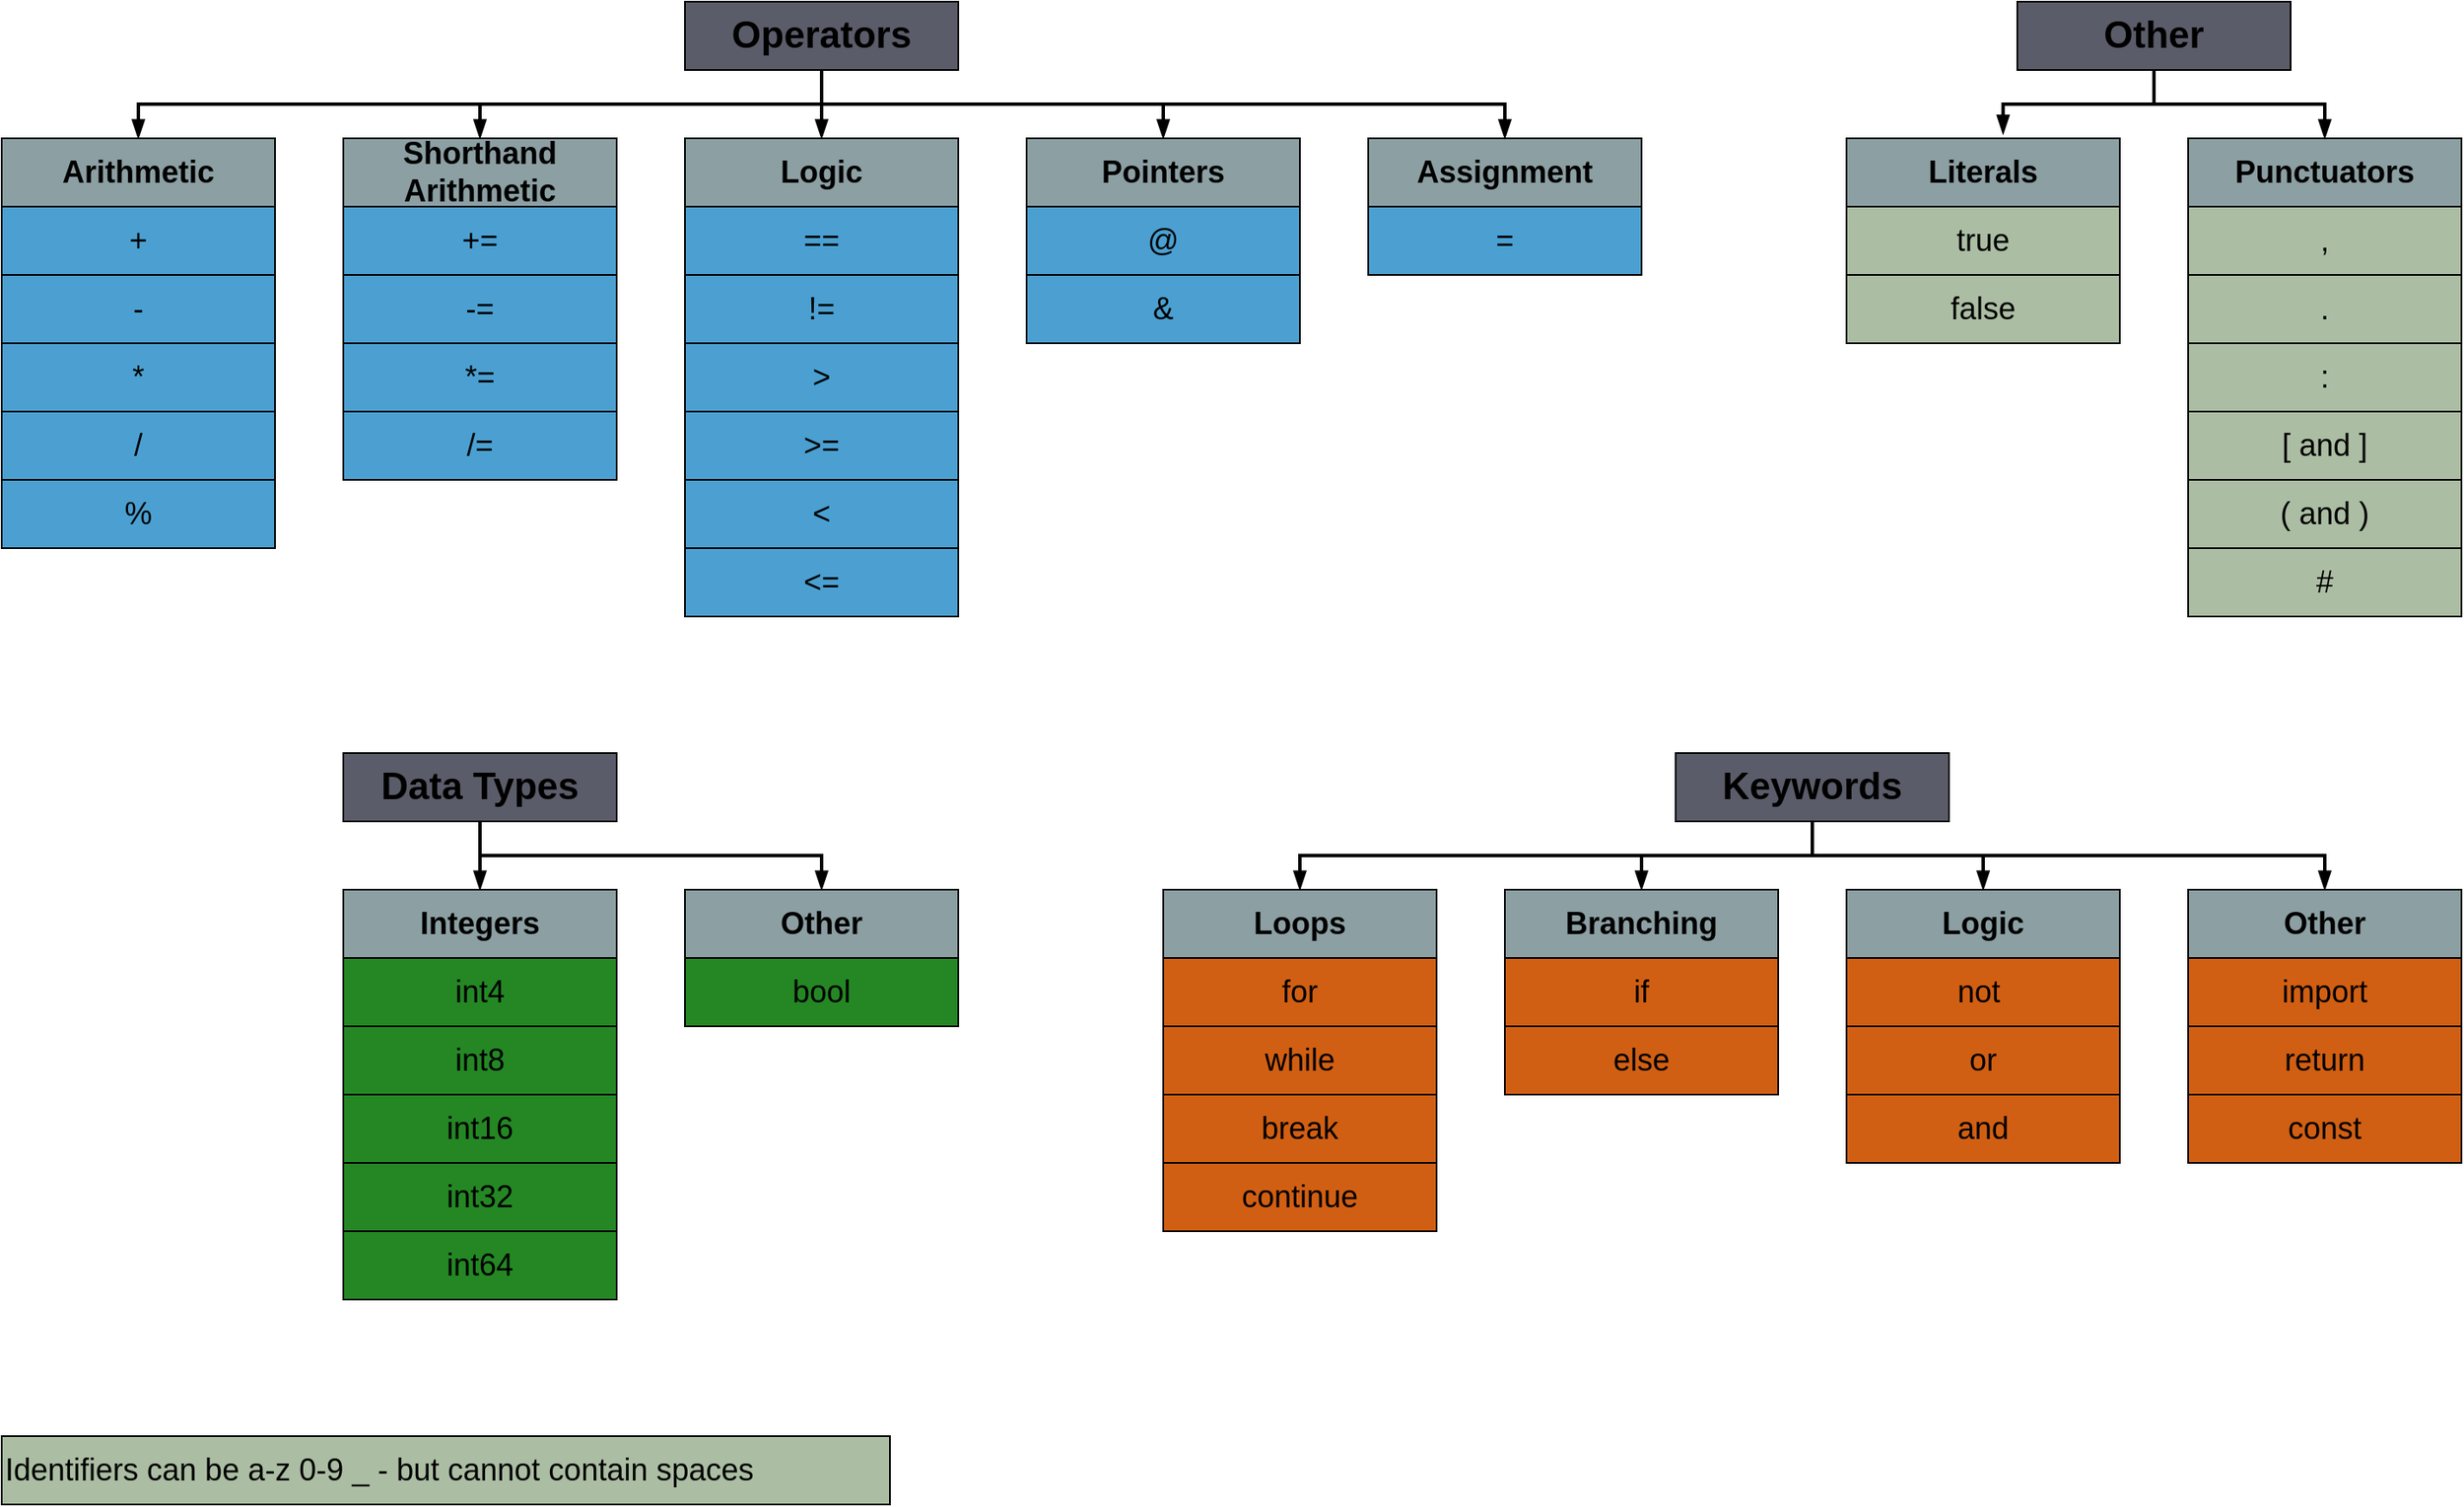 <mxfile version="20.3.0" type="device"><diagram id="w6v9-irC-GudV_kMemP5" name="Page-1"><mxGraphModel dx="2214" dy="934" grid="1" gridSize="10" guides="1" tooltips="1" connect="1" arrows="1" fold="1" page="0" pageScale="1" pageWidth="1169" pageHeight="827" math="0" shadow="0"><root><mxCell id="0"/><mxCell id="1" parent="0"/><mxCell id="pc_-jFDMmifI8Evs6b9K-32" style="edgeStyle=orthogonalEdgeStyle;rounded=0;orthogonalLoop=1;jettySize=auto;html=1;strokeWidth=2;fontSize=22;endArrow=blockThin;endFill=1;" parent="1" source="pc_-jFDMmifI8Evs6b9K-1" edge="1"><mxGeometry relative="1" as="geometry"><mxPoint x="840.034" y="720" as="targetPoint"/><Array as="points"><mxPoint x="740" y="700"/><mxPoint x="840" y="700"/></Array></mxGeometry></mxCell><mxCell id="pc_-jFDMmifI8Evs6b9K-33" style="edgeStyle=orthogonalEdgeStyle;rounded=0;orthogonalLoop=1;jettySize=auto;html=1;entryX=0.5;entryY=0;entryDx=0;entryDy=0;strokeWidth=2;fontSize=22;endArrow=blockThin;endFill=1;" parent="1" source="pc_-jFDMmifI8Evs6b9K-1" edge="1"><mxGeometry relative="1" as="geometry"><mxPoint x="1040" y="720" as="targetPoint"/><Array as="points"><mxPoint x="740" y="700"/><mxPoint x="1040" y="700"/></Array></mxGeometry></mxCell><mxCell id="pc_-jFDMmifI8Evs6b9K-34" style="edgeStyle=orthogonalEdgeStyle;rounded=0;orthogonalLoop=1;jettySize=auto;html=1;entryX=0.5;entryY=0;entryDx=0;entryDy=0;strokeWidth=2;fontSize=22;endArrow=blockThin;endFill=1;" parent="1" source="pc_-jFDMmifI8Evs6b9K-1" target="pc_-jFDMmifI8Evs6b9K-19" edge="1"><mxGeometry relative="1" as="geometry"/></mxCell><mxCell id="pc_-jFDMmifI8Evs6b9K-35" style="edgeStyle=orthogonalEdgeStyle;rounded=0;orthogonalLoop=1;jettySize=auto;html=1;strokeWidth=2;fontSize=22;endArrow=blockThin;endFill=1;" parent="1" source="pc_-jFDMmifI8Evs6b9K-1" target="pc_-jFDMmifI8Evs6b9K-18" edge="1"><mxGeometry relative="1" as="geometry"><Array as="points"><mxPoint x="740" y="700"/><mxPoint x="440" y="700"/></Array></mxGeometry></mxCell><mxCell id="pc_-jFDMmifI8Evs6b9K-1" value="Keywords" style="rounded=0;whiteSpace=wrap;html=1;fontStyle=1;fontSize=22;fillColor=#5B5C69;" parent="1" vertex="1"><mxGeometry x="660" y="640" width="160" height="40" as="geometry"/></mxCell><mxCell id="pc_-jFDMmifI8Evs6b9K-2" value="for" style="rounded=0;whiteSpace=wrap;html=1;fontStyle=0;fontSize=18;align=center;fillColor=#D15F13;" parent="1" vertex="1"><mxGeometry x="360" y="760" width="160" height="40" as="geometry"/></mxCell><mxCell id="pc_-jFDMmifI8Evs6b9K-4" value="while" style="rounded=0;whiteSpace=wrap;html=1;fontStyle=0;fontSize=18;align=center;fillColor=#D15F13;" parent="1" vertex="1"><mxGeometry x="360" y="800" width="160" height="40" as="geometry"/></mxCell><mxCell id="pc_-jFDMmifI8Evs6b9K-5" value="if" style="rounded=0;whiteSpace=wrap;html=1;fontStyle=0;fontSize=18;align=center;fillColor=#D15F13;" parent="1" vertex="1"><mxGeometry x="560" y="760" width="160" height="40" as="geometry"/></mxCell><mxCell id="pc_-jFDMmifI8Evs6b9K-77" style="edgeStyle=orthogonalEdgeStyle;rounded=0;orthogonalLoop=1;jettySize=auto;html=1;entryX=0.5;entryY=0;entryDx=0;entryDy=0;strokeWidth=2;fontSize=18;endArrow=blockThin;endFill=1;" parent="1" source="pc_-jFDMmifI8Evs6b9K-6" edge="1"><mxGeometry relative="1" as="geometry"><mxPoint x="-40" y="720" as="targetPoint"/></mxGeometry></mxCell><mxCell id="pc_-jFDMmifI8Evs6b9K-79" style="edgeStyle=orthogonalEdgeStyle;rounded=0;orthogonalLoop=1;jettySize=auto;html=1;strokeWidth=2;fontSize=18;endArrow=blockThin;endFill=1;" parent="1" source="pc_-jFDMmifI8Evs6b9K-6" target="pc_-jFDMmifI8Evs6b9K-75" edge="1"><mxGeometry relative="1" as="geometry"><Array as="points"><mxPoint x="-40" y="700"/><mxPoint x="160" y="700"/></Array></mxGeometry></mxCell><mxCell id="pc_-jFDMmifI8Evs6b9K-6" value="Data Types" style="rounded=0;whiteSpace=wrap;html=1;fontStyle=1;fontSize=22;fillColor=#5B5C69;" parent="1" vertex="1"><mxGeometry x="-120" y="640" width="160" height="40" as="geometry"/></mxCell><mxCell id="pc_-jFDMmifI8Evs6b9K-59" style="edgeStyle=orthogonalEdgeStyle;rounded=0;orthogonalLoop=1;jettySize=auto;html=1;strokeWidth=2;fontSize=18;endArrow=blockThin;endFill=1;" parent="1" source="pc_-jFDMmifI8Evs6b9K-7" target="pc_-jFDMmifI8Evs6b9K-54" edge="1"><mxGeometry relative="1" as="geometry"><Array as="points"><mxPoint x="160" y="260"/><mxPoint x="-40" y="260"/></Array></mxGeometry></mxCell><mxCell id="pc_-jFDMmifI8Evs6b9K-60" style="edgeStyle=orthogonalEdgeStyle;rounded=0;orthogonalLoop=1;jettySize=auto;html=1;entryX=0.5;entryY=0;entryDx=0;entryDy=0;strokeWidth=2;fontSize=18;endArrow=blockThin;endFill=1;" parent="1" source="pc_-jFDMmifI8Evs6b9K-7" target="pc_-jFDMmifI8Evs6b9K-48" edge="1"><mxGeometry relative="1" as="geometry"><Array as="points"><mxPoint x="160" y="260"/><mxPoint x="-240" y="260"/></Array></mxGeometry></mxCell><mxCell id="pc_-jFDMmifI8Evs6b9K-61" style="edgeStyle=orthogonalEdgeStyle;rounded=0;orthogonalLoop=1;jettySize=auto;html=1;entryX=0.5;entryY=0;entryDx=0;entryDy=0;strokeWidth=2;fontSize=18;endArrow=blockThin;endFill=1;" parent="1" source="pc_-jFDMmifI8Evs6b9K-7" target="pc_-jFDMmifI8Evs6b9K-49" edge="1"><mxGeometry relative="1" as="geometry"><Array as="points"><mxPoint x="160" y="260"/><mxPoint x="160" y="260"/></Array></mxGeometry></mxCell><mxCell id="pc_-jFDMmifI8Evs6b9K-104" style="edgeStyle=orthogonalEdgeStyle;rounded=0;orthogonalLoop=1;jettySize=auto;html=1;entryX=0.5;entryY=0;entryDx=0;entryDy=0;strokeWidth=2;fontSize=18;endArrow=blockThin;endFill=1;" parent="1" source="pc_-jFDMmifI8Evs6b9K-7" target="pc_-jFDMmifI8Evs6b9K-101" edge="1"><mxGeometry relative="1" as="geometry"><Array as="points"><mxPoint x="160" y="260"/><mxPoint x="360" y="260"/></Array></mxGeometry></mxCell><mxCell id="pc_-jFDMmifI8Evs6b9K-107" style="edgeStyle=orthogonalEdgeStyle;rounded=0;orthogonalLoop=1;jettySize=auto;html=1;strokeWidth=2;fontSize=18;endArrow=blockThin;endFill=1;" parent="1" source="pc_-jFDMmifI8Evs6b9K-7" target="pc_-jFDMmifI8Evs6b9K-105" edge="1"><mxGeometry relative="1" as="geometry"><Array as="points"><mxPoint x="160" y="260"/><mxPoint x="560" y="260"/></Array></mxGeometry></mxCell><mxCell id="pc_-jFDMmifI8Evs6b9K-7" value="Operators" style="rounded=0;whiteSpace=wrap;html=1;fontStyle=1;fontSize=22;fillColor=#5B5C69;" parent="1" vertex="1"><mxGeometry x="80" y="200" width="160" height="40" as="geometry"/></mxCell><mxCell id="pc_-jFDMmifI8Evs6b9K-10" value="else" style="rounded=0;whiteSpace=wrap;html=1;fontStyle=0;fontSize=18;align=center;fillColor=#D15F13;" parent="1" vertex="1"><mxGeometry x="560" y="800" width="160" height="40" as="geometry"/></mxCell><mxCell id="pc_-jFDMmifI8Evs6b9K-15" value="continue" style="rounded=0;whiteSpace=wrap;html=1;fontStyle=0;fontSize=18;align=center;fillColor=#D15F13;" parent="1" vertex="1"><mxGeometry x="360" y="880" width="160" height="40" as="geometry"/></mxCell><mxCell id="pc_-jFDMmifI8Evs6b9K-16" value="break" style="rounded=0;whiteSpace=wrap;html=1;fontStyle=0;fontSize=18;align=center;fillColor=#D15F13;" parent="1" vertex="1"><mxGeometry x="360" y="840" width="160" height="40" as="geometry"/></mxCell><mxCell id="pc_-jFDMmifI8Evs6b9K-18" value="Loops" style="rounded=0;whiteSpace=wrap;html=1;fontStyle=1;fontSize=18;align=center;fillColor=#8C9FA3;" parent="1" vertex="1"><mxGeometry x="360" y="720" width="160" height="40" as="geometry"/></mxCell><mxCell id="pc_-jFDMmifI8Evs6b9K-19" value="Branching" style="rounded=0;whiteSpace=wrap;html=1;fontStyle=1;fontSize=18;align=center;fillColor=#8C9FA3;" parent="1" vertex="1"><mxGeometry x="560" y="720" width="160" height="40" as="geometry"/></mxCell><mxCell id="pc_-jFDMmifI8Evs6b9K-24" value="true" style="rounded=0;whiteSpace=wrap;html=1;fontStyle=0;fontSize=18;align=center;fillColor=#ABBDA3;" parent="1" vertex="1"><mxGeometry x="760" y="320" width="160" height="40" as="geometry"/></mxCell><mxCell id="pc_-jFDMmifI8Evs6b9K-25" value="false" style="rounded=0;whiteSpace=wrap;html=1;fontStyle=0;fontSize=18;align=center;fillColor=#ABBDA3;" parent="1" vertex="1"><mxGeometry x="760" y="360" width="160" height="40" as="geometry"/></mxCell><mxCell id="pc_-jFDMmifI8Evs6b9K-36" value="import" style="rounded=0;whiteSpace=wrap;html=1;fontStyle=0;fontSize=18;align=center;fillColor=#D15F13;" parent="1" vertex="1"><mxGeometry x="960" y="760" width="160" height="40" as="geometry"/></mxCell><mxCell id="pc_-jFDMmifI8Evs6b9K-37" value="return" style="rounded=0;whiteSpace=wrap;html=1;fontStyle=0;fontSize=18;align=center;fillColor=#D15F13;" parent="1" vertex="1"><mxGeometry x="960" y="800" width="160" height="40" as="geometry"/></mxCell><mxCell id="pc_-jFDMmifI8Evs6b9K-38" value="Other" style="rounded=0;whiteSpace=wrap;html=1;fontStyle=1;fontSize=18;align=center;fillColor=#8C9FA3;" parent="1" vertex="1"><mxGeometry x="960" y="720" width="160" height="40" as="geometry"/></mxCell><mxCell id="pc_-jFDMmifI8Evs6b9K-39" value="not&amp;nbsp;" style="rounded=0;whiteSpace=wrap;html=1;fontStyle=0;fontSize=18;align=center;fillColor=#D15F13;" parent="1" vertex="1"><mxGeometry x="760" y="760" width="160" height="40" as="geometry"/></mxCell><mxCell id="pc_-jFDMmifI8Evs6b9K-40" value="or" style="rounded=0;whiteSpace=wrap;html=1;fontStyle=0;fontSize=18;align=center;fillColor=#D15F13;" parent="1" vertex="1"><mxGeometry x="760" y="800" width="160" height="40" as="geometry"/></mxCell><mxCell id="pc_-jFDMmifI8Evs6b9K-41" value="Logic" style="rounded=0;whiteSpace=wrap;html=1;fontStyle=1;fontSize=18;align=center;fillColor=#8C9FA3;" parent="1" vertex="1"><mxGeometry x="760" y="720" width="160" height="40" as="geometry"/></mxCell><mxCell id="pc_-jFDMmifI8Evs6b9K-42" value="and" style="rounded=0;whiteSpace=wrap;html=1;fontStyle=0;fontSize=18;align=center;fillColor=#D15F13;" parent="1" vertex="1"><mxGeometry x="760" y="840" width="160" height="40" as="geometry"/></mxCell><mxCell id="pc_-jFDMmifI8Evs6b9K-43" value="+" style="rounded=0;whiteSpace=wrap;html=1;fontStyle=0;fontSize=18;align=center;fillColor=#4BA0D1;" parent="1" vertex="1"><mxGeometry x="-320" y="320" width="160" height="40" as="geometry"/></mxCell><mxCell id="pc_-jFDMmifI8Evs6b9K-44" value="-" style="rounded=0;whiteSpace=wrap;html=1;fontStyle=0;fontSize=18;align=center;fillColor=#4BA0D1;" parent="1" vertex="1"><mxGeometry x="-320" y="360" width="160" height="40" as="geometry"/></mxCell><mxCell id="pc_-jFDMmifI8Evs6b9K-45" value="*" style="rounded=0;whiteSpace=wrap;html=1;fontStyle=0;fontSize=18;align=center;fillColor=#4BA0D1;" parent="1" vertex="1"><mxGeometry x="-320" y="400" width="160" height="40" as="geometry"/></mxCell><mxCell id="pc_-jFDMmifI8Evs6b9K-46" value="/" style="rounded=0;whiteSpace=wrap;html=1;fontStyle=0;fontSize=18;align=center;fillColor=#4BA0D1;" parent="1" vertex="1"><mxGeometry x="-320" y="440" width="160" height="40" as="geometry"/></mxCell><mxCell id="pc_-jFDMmifI8Evs6b9K-48" value="Arithmetic" style="rounded=0;whiteSpace=wrap;html=1;fontStyle=1;fontSize=18;align=center;fillColor=#8C9FA3;" parent="1" vertex="1"><mxGeometry x="-320" y="280" width="160" height="40" as="geometry"/></mxCell><mxCell id="pc_-jFDMmifI8Evs6b9K-49" value="Logic" style="rounded=0;whiteSpace=wrap;html=1;fontStyle=1;fontSize=18;align=center;fillColor=#8C9FA3;" parent="1" vertex="1"><mxGeometry x="80" y="280" width="160" height="40" as="geometry"/></mxCell><mxCell id="pc_-jFDMmifI8Evs6b9K-50" value="==" style="rounded=0;whiteSpace=wrap;html=1;fontStyle=0;fontSize=18;align=center;fillColor=#4BA0D1;" parent="1" vertex="1"><mxGeometry x="80" y="320" width="160" height="40" as="geometry"/></mxCell><mxCell id="pc_-jFDMmifI8Evs6b9K-51" value="!=" style="rounded=0;whiteSpace=wrap;html=1;fontStyle=0;fontSize=18;align=center;fillColor=#4BA0D1;" parent="1" vertex="1"><mxGeometry x="80" y="360" width="160" height="40" as="geometry"/></mxCell><mxCell id="pc_-jFDMmifI8Evs6b9K-54" value="Shorthand Arithmetic" style="rounded=0;whiteSpace=wrap;html=1;fontStyle=1;fontSize=18;align=center;fillColor=#8C9FA3;" parent="1" vertex="1"><mxGeometry x="-120" y="280" width="160" height="40" as="geometry"/></mxCell><mxCell id="pc_-jFDMmifI8Evs6b9K-55" value="+=" style="rounded=0;whiteSpace=wrap;html=1;fontStyle=0;fontSize=18;align=center;fillColor=#4BA0D1;" parent="1" vertex="1"><mxGeometry x="-120" y="320" width="160" height="40" as="geometry"/></mxCell><mxCell id="pc_-jFDMmifI8Evs6b9K-56" value="-=" style="rounded=0;whiteSpace=wrap;html=1;fontStyle=0;fontSize=18;align=center;fillColor=#4BA0D1;" parent="1" vertex="1"><mxGeometry x="-120" y="360" width="160" height="40" as="geometry"/></mxCell><mxCell id="pc_-jFDMmifI8Evs6b9K-57" value="*=" style="rounded=0;whiteSpace=wrap;html=1;fontStyle=0;fontSize=18;align=center;fillColor=#4BA0D1;" parent="1" vertex="1"><mxGeometry x="-120" y="400" width="160" height="40" as="geometry"/></mxCell><mxCell id="pc_-jFDMmifI8Evs6b9K-58" value="/=" style="rounded=0;whiteSpace=wrap;html=1;fontStyle=0;fontSize=18;align=center;fillColor=#4BA0D1;" parent="1" vertex="1"><mxGeometry x="-120" y="440" width="160" height="40" as="geometry"/></mxCell><mxCell id="pc_-jFDMmifI8Evs6b9K-62" value="Integers" style="rounded=0;whiteSpace=wrap;html=1;fontStyle=1;fontSize=18;align=center;fillColor=#8C9FA3;" parent="1" vertex="1"><mxGeometry x="-120" y="720" width="160" height="40" as="geometry"/></mxCell><mxCell id="pc_-jFDMmifI8Evs6b9K-63" value="int4" style="rounded=0;whiteSpace=wrap;html=1;fontStyle=0;fontSize=18;align=center;fillColor=#248724;" parent="1" vertex="1"><mxGeometry x="-120" y="760" width="160" height="40" as="geometry"/></mxCell><mxCell id="pc_-jFDMmifI8Evs6b9K-65" value="int8" style="rounded=0;whiteSpace=wrap;html=1;fontStyle=0;fontSize=18;align=center;fillColor=#248724;" parent="1" vertex="1"><mxGeometry x="-120" y="800" width="160" height="40" as="geometry"/></mxCell><mxCell id="pc_-jFDMmifI8Evs6b9K-66" value="int16" style="rounded=0;whiteSpace=wrap;html=1;fontStyle=0;fontSize=18;align=center;fillColor=#248724;" parent="1" vertex="1"><mxGeometry x="-120" y="840" width="160" height="40" as="geometry"/></mxCell><mxCell id="pc_-jFDMmifI8Evs6b9K-67" value="int32" style="rounded=0;whiteSpace=wrap;html=1;fontStyle=0;fontSize=18;align=center;fillColor=#248724;" parent="1" vertex="1"><mxGeometry x="-120" y="880" width="160" height="40" as="geometry"/></mxCell><mxCell id="pc_-jFDMmifI8Evs6b9K-68" value="int64" style="rounded=0;whiteSpace=wrap;html=1;fontStyle=0;fontSize=18;align=center;fillColor=#248724;" parent="1" vertex="1"><mxGeometry x="-120" y="920" width="160" height="40" as="geometry"/></mxCell><mxCell id="pc_-jFDMmifI8Evs6b9K-75" value="Other" style="rounded=0;whiteSpace=wrap;html=1;fontStyle=1;fontSize=18;align=center;fillColor=#8C9FA3;" parent="1" vertex="1"><mxGeometry x="80" y="720" width="160" height="40" as="geometry"/></mxCell><mxCell id="pc_-jFDMmifI8Evs6b9K-76" value="bool" style="rounded=0;whiteSpace=wrap;html=1;fontStyle=0;fontSize=18;align=center;fillColor=#248724;" parent="1" vertex="1"><mxGeometry x="80" y="760" width="160" height="40" as="geometry"/></mxCell><mxCell id="pc_-jFDMmifI8Evs6b9K-80" value="," style="rounded=0;whiteSpace=wrap;html=1;fontStyle=0;fontSize=18;align=center;fillColor=#ABBDA3;" parent="1" vertex="1"><mxGeometry x="960" y="320" width="160" height="40" as="geometry"/></mxCell><mxCell id="pc_-jFDMmifI8Evs6b9K-81" value="." style="rounded=0;whiteSpace=wrap;html=1;fontStyle=0;fontSize=18;align=center;fillColor=#ABBDA3;" parent="1" vertex="1"><mxGeometry x="960" y="360" width="160" height="40" as="geometry"/></mxCell><mxCell id="pc_-jFDMmifI8Evs6b9K-82" value="&amp;gt;" style="rounded=0;whiteSpace=wrap;html=1;fontStyle=0;fontSize=18;align=center;fillColor=#4BA0D1;" parent="1" vertex="1"><mxGeometry x="80" y="400" width="160" height="40" as="geometry"/></mxCell><mxCell id="pc_-jFDMmifI8Evs6b9K-83" value="&amp;gt;=" style="rounded=0;whiteSpace=wrap;html=1;fontStyle=0;fontSize=18;align=center;fillColor=#4BA0D1;" parent="1" vertex="1"><mxGeometry x="80" y="440" width="160" height="40" as="geometry"/></mxCell><mxCell id="pc_-jFDMmifI8Evs6b9K-84" value="&amp;lt;" style="rounded=0;whiteSpace=wrap;html=1;fontStyle=0;fontSize=18;align=center;fillColor=#4BA0D1;" parent="1" vertex="1"><mxGeometry x="80" y="480" width="160" height="40" as="geometry"/></mxCell><mxCell id="pc_-jFDMmifI8Evs6b9K-85" value="&amp;lt;=" style="rounded=0;whiteSpace=wrap;html=1;fontStyle=0;fontSize=18;align=center;fillColor=#4BA0D1;" parent="1" vertex="1"><mxGeometry x="80" y="520" width="160" height="40" as="geometry"/></mxCell><mxCell id="pc_-jFDMmifI8Evs6b9K-87" value=":" style="rounded=0;whiteSpace=wrap;html=1;fontStyle=0;fontSize=18;align=center;fillColor=#ABBDA3;" parent="1" vertex="1"><mxGeometry x="960" y="400" width="160" height="40" as="geometry"/></mxCell><mxCell id="pc_-jFDMmifI8Evs6b9K-88" value="[ and ]" style="rounded=0;whiteSpace=wrap;html=1;fontStyle=0;fontSize=18;align=center;fillColor=#ABBDA3;" parent="1" vertex="1"><mxGeometry x="960" y="440" width="160" height="40" as="geometry"/></mxCell><mxCell id="pc_-jFDMmifI8Evs6b9K-89" value="( and )" style="rounded=0;whiteSpace=wrap;html=1;fontStyle=0;fontSize=18;align=center;fillColor=#ABBDA3;" parent="1" vertex="1"><mxGeometry x="960" y="480" width="160" height="40" as="geometry"/></mxCell><mxCell id="pc_-jFDMmifI8Evs6b9K-90" value="#" style="rounded=0;whiteSpace=wrap;html=1;fontStyle=0;fontSize=18;align=center;fillColor=#ABBDA3;" parent="1" vertex="1"><mxGeometry x="960" y="520" width="160" height="40" as="geometry"/></mxCell><mxCell id="pc_-jFDMmifI8Evs6b9K-91" value="%" style="rounded=0;whiteSpace=wrap;html=1;fontStyle=0;fontSize=18;align=center;fillColor=#4BA0D1;" parent="1" vertex="1"><mxGeometry x="-320" y="480" width="160" height="40" as="geometry"/></mxCell><mxCell id="pc_-jFDMmifI8Evs6b9K-93" value="Literals" style="rounded=0;whiteSpace=wrap;html=1;fontStyle=1;fontSize=18;align=center;fillColor=#8C9FA3;" parent="1" vertex="1"><mxGeometry x="760" y="280" width="160" height="40" as="geometry"/></mxCell><mxCell id="pc_-jFDMmifI8Evs6b9K-94" value="Punctuators" style="rounded=0;whiteSpace=wrap;html=1;fontStyle=1;fontSize=18;align=center;fillColor=#8C9FA3;" parent="1" vertex="1"><mxGeometry x="960" y="280" width="160" height="40" as="geometry"/></mxCell><mxCell id="pc_-jFDMmifI8Evs6b9K-96" style="edgeStyle=orthogonalEdgeStyle;rounded=0;orthogonalLoop=1;jettySize=auto;html=1;entryX=0.573;entryY=-0.066;entryDx=0;entryDy=0;entryPerimeter=0;strokeWidth=2;fontSize=18;endArrow=blockThin;endFill=1;" parent="1" source="pc_-jFDMmifI8Evs6b9K-95" target="pc_-jFDMmifI8Evs6b9K-93" edge="1"><mxGeometry relative="1" as="geometry"/></mxCell><mxCell id="pc_-jFDMmifI8Evs6b9K-97" style="edgeStyle=orthogonalEdgeStyle;rounded=0;orthogonalLoop=1;jettySize=auto;html=1;strokeWidth=2;fontSize=18;endArrow=blockThin;endFill=1;" parent="1" source="pc_-jFDMmifI8Evs6b9K-95" target="pc_-jFDMmifI8Evs6b9K-94" edge="1"><mxGeometry relative="1" as="geometry"/></mxCell><mxCell id="pc_-jFDMmifI8Evs6b9K-95" value="Other" style="rounded=0;whiteSpace=wrap;html=1;fontStyle=1;fontSize=22;fillColor=#5B5C69;" parent="1" vertex="1"><mxGeometry x="860" y="200" width="160" height="40" as="geometry"/></mxCell><mxCell id="pc_-jFDMmifI8Evs6b9K-98" value="const" style="rounded=0;whiteSpace=wrap;html=1;fontStyle=0;fontSize=18;align=center;fillColor=#D15F13;" parent="1" vertex="1"><mxGeometry x="960" y="840" width="160" height="40" as="geometry"/></mxCell><mxCell id="pc_-jFDMmifI8Evs6b9K-101" value="Pointers" style="rounded=0;whiteSpace=wrap;html=1;fontStyle=1;fontSize=18;align=center;fillColor=#8C9FA3;" parent="1" vertex="1"><mxGeometry x="280" y="280" width="160" height="40" as="geometry"/></mxCell><mxCell id="pc_-jFDMmifI8Evs6b9K-102" value="@" style="rounded=0;whiteSpace=wrap;html=1;fontStyle=0;fontSize=18;align=center;fillColor=#4BA0D1;" parent="1" vertex="1"><mxGeometry x="280" y="320" width="160" height="40" as="geometry"/></mxCell><mxCell id="pc_-jFDMmifI8Evs6b9K-103" value="&amp;amp;" style="rounded=0;whiteSpace=wrap;html=1;fontStyle=0;fontSize=18;align=center;fillColor=#4BA0D1;" parent="1" vertex="1"><mxGeometry x="280" y="360" width="160" height="40" as="geometry"/></mxCell><mxCell id="pc_-jFDMmifI8Evs6b9K-105" value="Assignment" style="rounded=0;whiteSpace=wrap;html=1;fontStyle=1;fontSize=18;align=center;fillColor=#8C9FA3;" parent="1" vertex="1"><mxGeometry x="480" y="280" width="160" height="40" as="geometry"/></mxCell><mxCell id="pc_-jFDMmifI8Evs6b9K-106" value="=" style="rounded=0;whiteSpace=wrap;html=1;fontStyle=0;fontSize=18;align=center;fillColor=#4BA0D1;" parent="1" vertex="1"><mxGeometry x="480" y="320" width="160" height="40" as="geometry"/></mxCell><mxCell id="pc_-jFDMmifI8Evs6b9K-108" value="Identifiers can be a-z 0-9 _ - but cannot contain spaces" style="rounded=0;whiteSpace=wrap;html=1;fontStyle=0;fontSize=18;align=left;fillColor=#ABBDA3;" parent="1" vertex="1"><mxGeometry x="-320" y="1040" width="520" height="40" as="geometry"/></mxCell></root></mxGraphModel></diagram></mxfile>